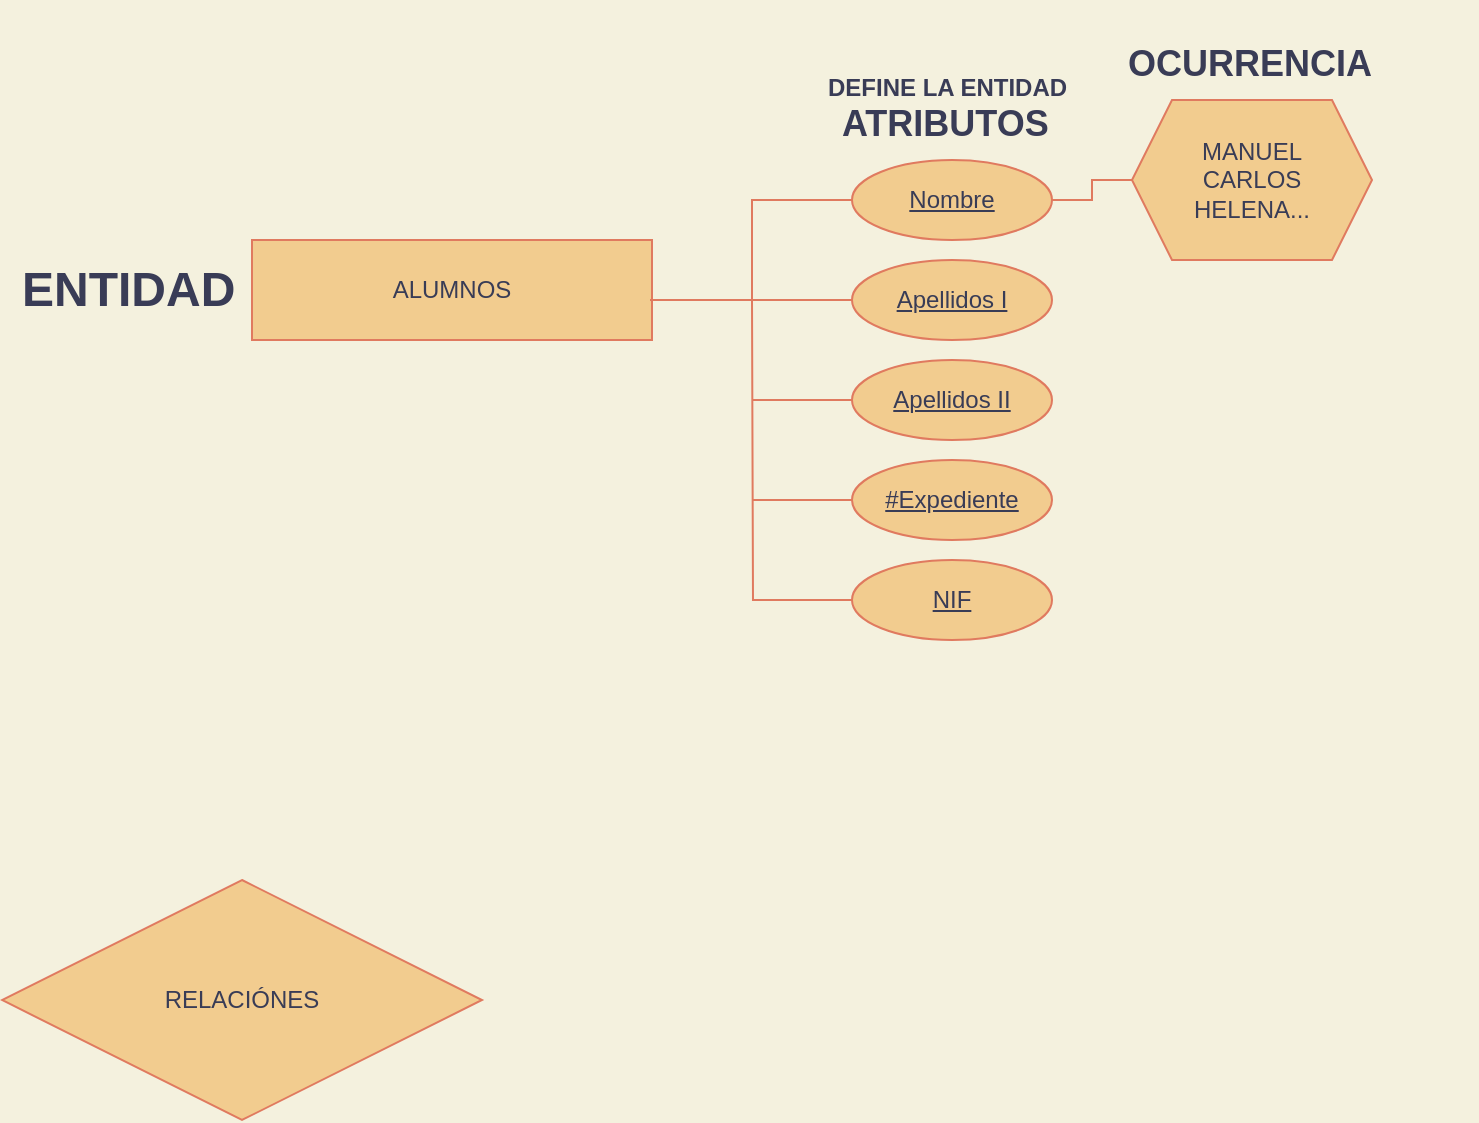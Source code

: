 <mxfile version="15.4.3" type="github"><diagram id="R2lEEEUBdFMjLlhIrx00" name="Page-1"><mxGraphModel dx="1102" dy="614" grid="1" gridSize="10" guides="1" tooltips="1" connect="1" arrows="1" fold="1" page="1" pageScale="1" pageWidth="850" pageHeight="1100" background="#F4F1DE" math="0" shadow="0" extFonts="Permanent Marker^https://fonts.googleapis.com/css?family=Permanent+Marker"><root><mxCell id="0"/><mxCell id="1" parent="0"/><mxCell id="JdvHwvUL27dJnaxansVX-1" value="&lt;font style=&quot;vertical-align: inherit&quot;&gt;&lt;font style=&quot;vertical-align: inherit&quot;&gt;&lt;font style=&quot;vertical-align: inherit&quot;&gt;&lt;font style=&quot;vertical-align: inherit&quot;&gt;ALUMNOS&lt;/font&gt;&lt;/font&gt;&lt;/font&gt;&lt;/font&gt;" style="rounded=0;whiteSpace=wrap;html=1;fillColor=#F2CC8F;strokeColor=#E07A5F;fontColor=#393C56;" parent="1" vertex="1"><mxGeometry x="195" y="120" width="200" height="50" as="geometry"/></mxCell><mxCell id="JdvHwvUL27dJnaxansVX-2" value="&lt;font style=&quot;vertical-align: inherit&quot;&gt;&lt;font style=&quot;vertical-align: inherit&quot;&gt;&lt;font style=&quot;vertical-align: inherit&quot;&gt;&lt;font style=&quot;vertical-align: inherit&quot;&gt;RELACIÓNES&lt;/font&gt;&lt;/font&gt;&lt;/font&gt;&lt;/font&gt;" style="rhombus;whiteSpace=wrap;html=1;fillColor=#F2CC8F;strokeColor=#E07A5F;fontColor=#393C56;" parent="1" vertex="1"><mxGeometry x="70" y="440" width="240" height="120" as="geometry"/></mxCell><mxCell id="JdvHwvUL27dJnaxansVX-4" style="edgeStyle=orthogonalEdgeStyle;rounded=0;orthogonalLoop=1;jettySize=auto;html=1;entryX=0.995;entryY=0.6;entryDx=0;entryDy=0;startArrow=none;startFill=0;endArrow=none;endFill=0;entryPerimeter=0;labelBackgroundColor=#F4F1DE;strokeColor=#E07A5F;fontColor=#393C56;" parent="1" source="JdvHwvUL27dJnaxansVX-3" target="JdvHwvUL27dJnaxansVX-1" edge="1"><mxGeometry relative="1" as="geometry"/></mxCell><mxCell id="JdvHwvUL27dJnaxansVX-3" value="&lt;font style=&quot;vertical-align: inherit&quot;&gt;&lt;font style=&quot;vertical-align: inherit&quot;&gt;Nombre&lt;/font&gt;&lt;/font&gt;" style="ellipse;whiteSpace=wrap;html=1;align=center;fontStyle=4;fillColor=#F2CC8F;strokeColor=#E07A5F;fontColor=#393C56;" parent="1" vertex="1"><mxGeometry x="495" y="80" width="100" height="40" as="geometry"/></mxCell><mxCell id="JdvHwvUL27dJnaxansVX-7" style="edgeStyle=orthogonalEdgeStyle;rounded=0;orthogonalLoop=1;jettySize=auto;html=1;startArrow=none;startFill=0;endArrow=none;endFill=0;labelBackgroundColor=#F4F1DE;strokeColor=#E07A5F;fontColor=#393C56;" parent="1" source="JdvHwvUL27dJnaxansVX-6" edge="1"><mxGeometry relative="1" as="geometry"><mxPoint x="445" y="140" as="targetPoint"/><Array as="points"><mxPoint x="445" y="150"/></Array></mxGeometry></mxCell><mxCell id="JdvHwvUL27dJnaxansVX-6" value="&lt;font style=&quot;vertical-align: inherit&quot;&gt;&lt;font style=&quot;vertical-align: inherit&quot;&gt;&lt;font style=&quot;vertical-align: inherit&quot;&gt;&lt;font style=&quot;vertical-align: inherit&quot;&gt;&lt;font style=&quot;vertical-align: inherit&quot;&gt;&lt;font style=&quot;vertical-align: inherit&quot;&gt;&lt;font style=&quot;vertical-align: inherit&quot;&gt;&lt;font style=&quot;vertical-align: inherit&quot;&gt;Apellidos I&lt;/font&gt;&lt;/font&gt;&lt;/font&gt;&lt;/font&gt;&lt;/font&gt;&lt;/font&gt;&lt;/font&gt;&lt;/font&gt;" style="ellipse;whiteSpace=wrap;html=1;align=center;fontStyle=4;fillColor=#F2CC8F;strokeColor=#E07A5F;fontColor=#393C56;" parent="1" vertex="1"><mxGeometry x="495" y="130" width="100" height="40" as="geometry"/></mxCell><mxCell id="JdvHwvUL27dJnaxansVX-9" style="edgeStyle=orthogonalEdgeStyle;rounded=0;orthogonalLoop=1;jettySize=auto;html=1;startArrow=none;startFill=0;endArrow=none;endFill=0;labelBackgroundColor=#F4F1DE;strokeColor=#E07A5F;fontColor=#393C56;" parent="1" source="JdvHwvUL27dJnaxansVX-8" edge="1"><mxGeometry relative="1" as="geometry"><mxPoint x="445" y="150" as="targetPoint"/></mxGeometry></mxCell><mxCell id="JdvHwvUL27dJnaxansVX-8" value="&lt;font style=&quot;vertical-align: inherit&quot;&gt;&lt;font style=&quot;vertical-align: inherit&quot;&gt;&lt;font style=&quot;vertical-align: inherit&quot;&gt;&lt;font style=&quot;vertical-align: inherit&quot;&gt;&lt;font style=&quot;vertical-align: inherit&quot;&gt;&lt;font style=&quot;vertical-align: inherit&quot;&gt;NIF&lt;/font&gt;&lt;/font&gt;&lt;/font&gt;&lt;/font&gt;&lt;/font&gt;&lt;/font&gt;" style="ellipse;whiteSpace=wrap;html=1;align=center;fontStyle=4;fillColor=#F2CC8F;strokeColor=#E07A5F;fontColor=#393C56;" parent="1" vertex="1"><mxGeometry x="495" y="280" width="100" height="40" as="geometry"/></mxCell><mxCell id="JdvHwvUL27dJnaxansVX-13" style="edgeStyle=orthogonalEdgeStyle;rounded=0;orthogonalLoop=1;jettySize=auto;html=1;startArrow=none;startFill=0;endArrow=none;endFill=0;labelBackgroundColor=#F4F1DE;strokeColor=#E07A5F;fontColor=#393C56;" parent="1" source="JdvHwvUL27dJnaxansVX-10" edge="1"><mxGeometry relative="1" as="geometry"><mxPoint x="445" y="200" as="targetPoint"/></mxGeometry></mxCell><mxCell id="JdvHwvUL27dJnaxansVX-10" value="&lt;font style=&quot;vertical-align: inherit&quot;&gt;&lt;font style=&quot;vertical-align: inherit&quot;&gt;&lt;font style=&quot;vertical-align: inherit&quot;&gt;&lt;font style=&quot;vertical-align: inherit&quot;&gt;&lt;font style=&quot;vertical-align: inherit&quot;&gt;&lt;font style=&quot;vertical-align: inherit&quot;&gt;Apellidos II&lt;/font&gt;&lt;/font&gt;&lt;/font&gt;&lt;/font&gt;&lt;/font&gt;&lt;/font&gt;" style="ellipse;whiteSpace=wrap;html=1;align=center;fontStyle=4;fillColor=#F2CC8F;strokeColor=#E07A5F;fontColor=#393C56;" parent="1" vertex="1"><mxGeometry x="495" y="180" width="100" height="40" as="geometry"/></mxCell><mxCell id="JdvHwvUL27dJnaxansVX-14" style="edgeStyle=orthogonalEdgeStyle;rounded=0;orthogonalLoop=1;jettySize=auto;html=1;startArrow=none;startFill=0;endArrow=none;endFill=0;labelBackgroundColor=#F4F1DE;strokeColor=#E07A5F;fontColor=#393C56;" parent="1" source="JdvHwvUL27dJnaxansVX-12" edge="1"><mxGeometry relative="1" as="geometry"><mxPoint x="445" y="250" as="targetPoint"/></mxGeometry></mxCell><mxCell id="JdvHwvUL27dJnaxansVX-12" value="&lt;font style=&quot;vertical-align: inherit&quot;&gt;&lt;font style=&quot;vertical-align: inherit&quot;&gt;&lt;font style=&quot;vertical-align: inherit&quot;&gt;&lt;font style=&quot;vertical-align: inherit&quot;&gt;&lt;font style=&quot;vertical-align: inherit&quot;&gt;&lt;font style=&quot;vertical-align: inherit&quot;&gt;#Expediente&lt;/font&gt;&lt;/font&gt;&lt;/font&gt;&lt;/font&gt;&lt;/font&gt;&lt;/font&gt;" style="ellipse;whiteSpace=wrap;html=1;align=center;fontStyle=4;fillColor=#F2CC8F;strokeColor=#E07A5F;fontColor=#393C56;" parent="1" vertex="1"><mxGeometry x="495" y="230" width="100" height="40" as="geometry"/></mxCell><mxCell id="JdvHwvUL27dJnaxansVX-15" value="&lt;h1&gt;&lt;font style=&quot;vertical-align: inherit&quot;&gt;&lt;font style=&quot;vertical-align: inherit&quot;&gt;ENTIDAD&lt;/font&gt;&lt;/font&gt;&lt;/h1&gt;" style="text;html=1;strokeColor=none;fillColor=none;spacing=5;spacingTop=-20;whiteSpace=wrap;overflow=hidden;rounded=0;fontColor=#393C56;" parent="1" vertex="1"><mxGeometry x="75" y="125" width="120" height="40" as="geometry"/></mxCell><mxCell id="JdvHwvUL27dJnaxansVX-16" value="&lt;h1&gt;&lt;font style=&quot;vertical-align: inherit&quot;&gt;&lt;font style=&quot;vertical-align: inherit&quot;&gt;&lt;font style=&quot;vertical-align: inherit&quot;&gt;&lt;font style=&quot;vertical-align: inherit ; font-size: 18px&quot;&gt;OCURRENCIA&lt;/font&gt;&lt;/font&gt;&lt;/font&gt;&lt;/font&gt;&lt;/h1&gt;" style="text;html=1;strokeColor=none;fillColor=none;spacing=5;spacingTop=-20;whiteSpace=wrap;overflow=hidden;rounded=0;fontColor=#393C56;" parent="1" vertex="1"><mxGeometry x="627.5" y="10" width="180" height="40" as="geometry"/></mxCell><mxCell id="JdvHwvUL27dJnaxansVX-21" style="edgeStyle=orthogonalEdgeStyle;rounded=0;orthogonalLoop=1;jettySize=auto;html=1;entryX=1;entryY=0.5;entryDx=0;entryDy=0;startArrow=none;startFill=0;endArrow=none;endFill=0;labelBackgroundColor=#F4F1DE;strokeColor=#E07A5F;fontColor=#393C56;" parent="1" source="JdvHwvUL27dJnaxansVX-20" target="JdvHwvUL27dJnaxansVX-3" edge="1"><mxGeometry relative="1" as="geometry"/></mxCell><mxCell id="JdvHwvUL27dJnaxansVX-20" value="&lt;font style=&quot;vertical-align: inherit&quot;&gt;&lt;font style=&quot;vertical-align: inherit&quot;&gt;MANUEL&lt;br&gt;CARLOS&lt;br&gt;HELENA...&lt;br&gt;&lt;/font&gt;&lt;/font&gt;" style="shape=hexagon;perimeter=hexagonPerimeter2;whiteSpace=wrap;html=1;fixedSize=1;fillColor=#F2CC8F;strokeColor=#E07A5F;fontColor=#393C56;" parent="1" vertex="1"><mxGeometry x="635" y="50" width="120" height="80" as="geometry"/></mxCell><mxCell id="JdvHwvUL27dJnaxansVX-22" value="&lt;h1&gt;&lt;font style=&quot;vertical-align: inherit&quot;&gt;&lt;font style=&quot;vertical-align: inherit ; font-size: 12px&quot;&gt;DEFINE LA ENTIDAD&lt;/font&gt;&lt;/font&gt;&lt;/h1&gt;" style="text;html=1;strokeColor=none;fillColor=none;spacing=5;spacingTop=-20;whiteSpace=wrap;overflow=hidden;rounded=0;fontColor=#393C56;" parent="1" vertex="1"><mxGeometry x="477.5" y="20" width="150" height="40" as="geometry"/></mxCell><mxCell id="JdvHwvUL27dJnaxansVX-23" value="&lt;h1&gt;&lt;font style=&quot;vertical-align: inherit&quot;&gt;&lt;font style=&quot;vertical-align: inherit ; font-size: 18px&quot;&gt;ATRIBUTOS&lt;/font&gt;&lt;/font&gt;&lt;/h1&gt;" style="text;html=1;strokeColor=none;fillColor=none;spacing=5;spacingTop=-20;whiteSpace=wrap;overflow=hidden;rounded=0;fontColor=#393C56;" parent="1" vertex="1"><mxGeometry x="485" y="40" width="135" height="40" as="geometry"/></mxCell></root></mxGraphModel></diagram></mxfile>